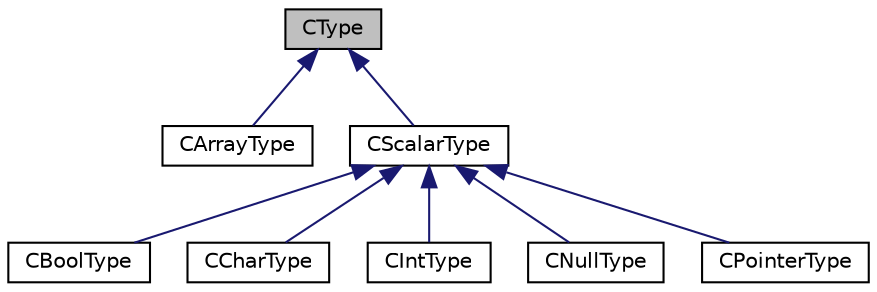 digraph "CType"
{
  edge [fontname="Helvetica",fontsize="10",labelfontname="Helvetica",labelfontsize="10"];
  node [fontname="Helvetica",fontsize="10",shape=record];
  Node0 [label="CType",height=0.2,width=0.4,color="black", fillcolor="grey75", style="filled", fontcolor="black"];
  Node0 -> Node1 [dir="back",color="midnightblue",fontsize="10",style="solid",fontname="Helvetica"];
  Node1 [label="CArrayType",height=0.2,width=0.4,color="black", fillcolor="white", style="filled",URL="$classCArrayType.html",tooltip="array type "];
  Node0 -> Node2 [dir="back",color="midnightblue",fontsize="10",style="solid",fontname="Helvetica"];
  Node2 [label="CScalarType",height=0.2,width=0.4,color="black", fillcolor="white", style="filled",URL="$classCScalarType.html",tooltip="abstract base class for scalar types "];
  Node2 -> Node3 [dir="back",color="midnightblue",fontsize="10",style="solid",fontname="Helvetica"];
  Node3 [label="CBoolType",height=0.2,width=0.4,color="black", fillcolor="white", style="filled",URL="$classCBoolType.html",tooltip="boolean type "];
  Node2 -> Node4 [dir="back",color="midnightblue",fontsize="10",style="solid",fontname="Helvetica"];
  Node4 [label="CCharType",height=0.2,width=0.4,color="black", fillcolor="white", style="filled",URL="$classCCharType.html",tooltip="char type "];
  Node2 -> Node5 [dir="back",color="midnightblue",fontsize="10",style="solid",fontname="Helvetica"];
  Node5 [label="CIntType",height=0.2,width=0.4,color="black", fillcolor="white", style="filled",URL="$classCIntType.html",tooltip="integer type "];
  Node2 -> Node6 [dir="back",color="midnightblue",fontsize="10",style="solid",fontname="Helvetica"];
  Node6 [label="CNullType",height=0.2,width=0.4,color="black", fillcolor="white", style="filled",URL="$classCNullType.html",tooltip="NULL type. "];
  Node2 -> Node7 [dir="back",color="midnightblue",fontsize="10",style="solid",fontname="Helvetica"];
  Node7 [label="CPointerType",height=0.2,width=0.4,color="black", fillcolor="white", style="filled",URL="$classCPointerType.html",tooltip="pointer type "];
}
